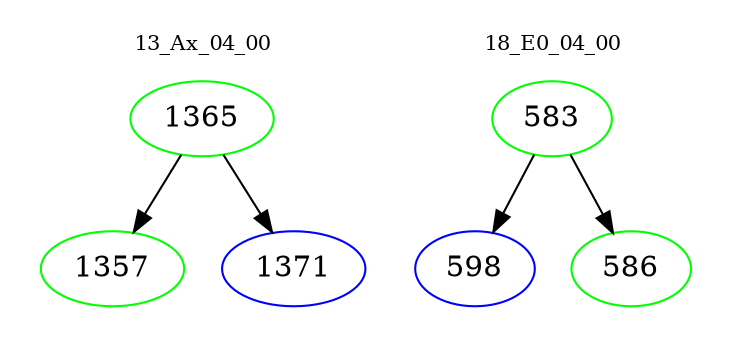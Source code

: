 digraph{
subgraph cluster_0 {
color = white
label = "13_Ax_04_00";
fontsize=10;
T0_1365 [label="1365", color="green"]
T0_1365 -> T0_1357 [color="black"]
T0_1357 [label="1357", color="green"]
T0_1365 -> T0_1371 [color="black"]
T0_1371 [label="1371", color="blue"]
}
subgraph cluster_1 {
color = white
label = "18_E0_04_00";
fontsize=10;
T1_583 [label="583", color="green"]
T1_583 -> T1_598 [color="black"]
T1_598 [label="598", color="blue"]
T1_583 -> T1_586 [color="black"]
T1_586 [label="586", color="green"]
}
}
